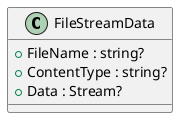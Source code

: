 @startuml
class FileStreamData {
    + FileName : string?
    + ContentType : string?
    + Data : Stream?
}
@enduml